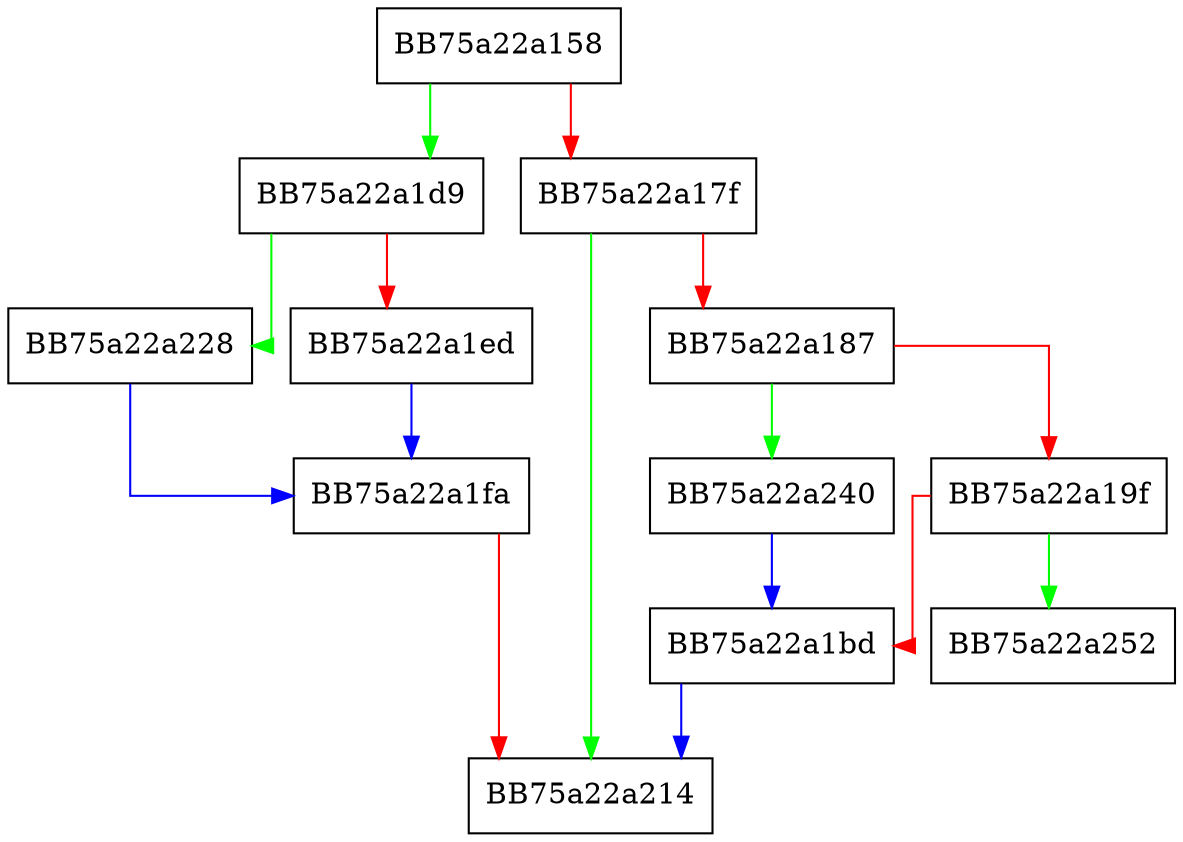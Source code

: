 digraph set_field_from_string_variant {
  node [shape="box"];
  graph [splines=ortho];
  BB75a22a158 -> BB75a22a1d9 [color="green"];
  BB75a22a158 -> BB75a22a17f [color="red"];
  BB75a22a17f -> BB75a22a214 [color="green"];
  BB75a22a17f -> BB75a22a187 [color="red"];
  BB75a22a187 -> BB75a22a240 [color="green"];
  BB75a22a187 -> BB75a22a19f [color="red"];
  BB75a22a19f -> BB75a22a252 [color="green"];
  BB75a22a19f -> BB75a22a1bd [color="red"];
  BB75a22a1bd -> BB75a22a214 [color="blue"];
  BB75a22a1d9 -> BB75a22a228 [color="green"];
  BB75a22a1d9 -> BB75a22a1ed [color="red"];
  BB75a22a1ed -> BB75a22a1fa [color="blue"];
  BB75a22a1fa -> BB75a22a214 [color="red"];
  BB75a22a228 -> BB75a22a1fa [color="blue"];
  BB75a22a240 -> BB75a22a1bd [color="blue"];
}